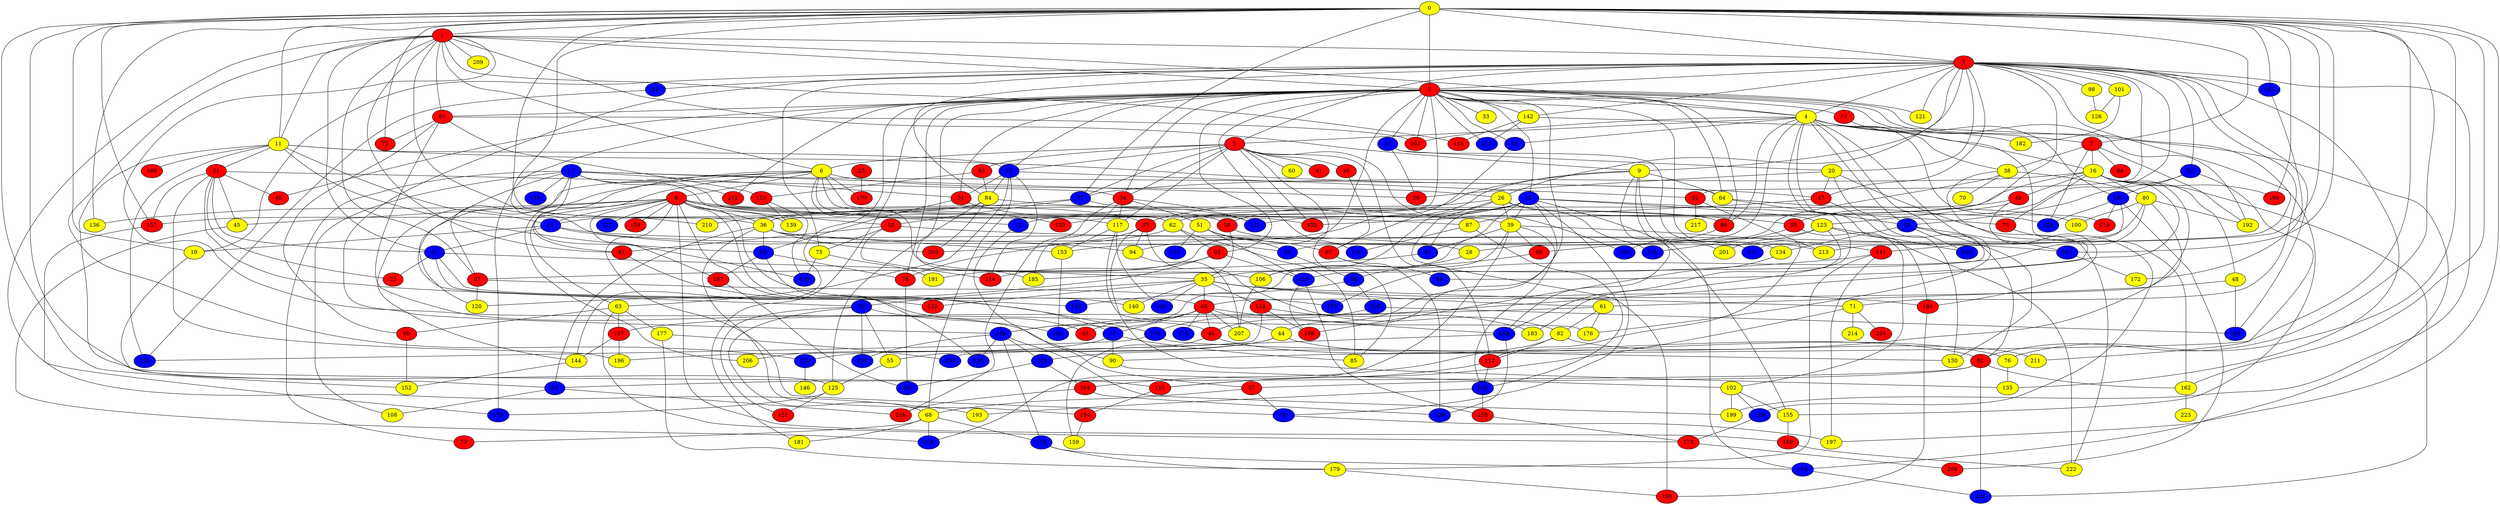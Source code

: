 graph {
0 [style = filled fillcolor = yellow];
1 [style = filled fillcolor = red];
2 [style = filled fillcolor = red];
3 [style = filled fillcolor = red];
4 [style = filled fillcolor = yellow];
5 [style = filled fillcolor = red];
6 [style = filled fillcolor = yellow];
7 [style = filled fillcolor = red];
8 [style = filled fillcolor = red];
9 [style = filled fillcolor = yellow];
10 [style = filled fillcolor = blue];
11 [style = filled fillcolor = yellow];
12 [style = filled fillcolor = blue];
13 [style = filled fillcolor = blue];
14 [style = filled fillcolor = blue];
15 [style = filled fillcolor = blue];
16 [style = filled fillcolor = yellow];
17 [style = filled fillcolor = blue];
18 [style = filled fillcolor = red];
19 [style = filled fillcolor = yellow];
20 [style = filled fillcolor = yellow];
21 [style = filled fillcolor = red];
22 [style = filled fillcolor = blue];
23 [style = filled fillcolor = red];
24 [style = filled fillcolor = blue];
25 [style = filled fillcolor = red];
26 [style = filled fillcolor = yellow];
27 [style = filled fillcolor = blue];
28 [style = filled fillcolor = yellow];
29 [style = filled fillcolor = red];
30 [style = filled fillcolor = red];
31 [style = filled fillcolor = red];
32 [style = filled fillcolor = red];
33 [style = filled fillcolor = yellow];
34 [style = filled fillcolor = red];
35 [style = filled fillcolor = yellow];
36 [style = filled fillcolor = yellow];
37 [style = filled fillcolor = red];
38 [style = filled fillcolor = yellow];
39 [style = filled fillcolor = yellow];
40 [style = filled fillcolor = red];
41 [style = filled fillcolor = red];
42 [style = filled fillcolor = blue];
43 [style = filled fillcolor = red];
44 [style = filled fillcolor = yellow];
45 [style = filled fillcolor = yellow];
46 [style = filled fillcolor = red];
47 [style = filled fillcolor = red];
48 [style = filled fillcolor = yellow];
49 [style = filled fillcolor = red];
50 [style = filled fillcolor = blue];
51 [style = filled fillcolor = yellow];
52 [style = filled fillcolor = red];
53 [style = filled fillcolor = red];
54 [style = filled fillcolor = blue];
55 [style = filled fillcolor = yellow];
56 [style = filled fillcolor = blue];
57 [style = filled fillcolor = red];
58 [style = filled fillcolor = blue];
59 [style = filled fillcolor = blue];
60 [style = filled fillcolor = yellow];
61 [style = filled fillcolor = yellow];
62 [style = filled fillcolor = yellow];
63 [style = filled fillcolor = yellow];
64 [style = filled fillcolor = yellow];
65 [style = filled fillcolor = red];
66 [style = filled fillcolor = blue];
67 [style = filled fillcolor = red];
68 [style = filled fillcolor = yellow];
69 [style = filled fillcolor = red];
70 [style = filled fillcolor = yellow];
71 [style = filled fillcolor = yellow];
72 [style = filled fillcolor = red];
73 [style = filled fillcolor = red];
74 [style = filled fillcolor = red];
75 [style = filled fillcolor = yellow];
76 [style = filled fillcolor = yellow];
77 [style = filled fillcolor = blue];
78 [style = filled fillcolor = red];
79 [style = filled fillcolor = red];
80 [style = filled fillcolor = yellow];
81 [style = filled fillcolor = red];
82 [style = filled fillcolor = yellow];
83 [style = filled fillcolor = red];
84 [style = filled fillcolor = yellow];
85 [style = filled fillcolor = yellow];
86 [style = filled fillcolor = red];
87 [style = filled fillcolor = yellow];
88 [style = filled fillcolor = red];
89 [style = filled fillcolor = red];
90 [style = filled fillcolor = yellow];
91 [style = filled fillcolor = red];
92 [style = filled fillcolor = red];
93 [style = filled fillcolor = blue];
94 [style = filled fillcolor = yellow];
95 [style = filled fillcolor = red];
96 [style = filled fillcolor = blue];
97 [style = filled fillcolor = red];
98 [style = filled fillcolor = yellow];
99 [style = filled fillcolor = blue];
100 [style = filled fillcolor = yellow];
101 [style = filled fillcolor = yellow];
102 [style = filled fillcolor = yellow];
103 [style = filled fillcolor = red];
104 [style = filled fillcolor = blue];
105 [style = filled fillcolor = blue];
106 [style = filled fillcolor = yellow];
107 [style = filled fillcolor = blue];
108 [style = filled fillcolor = yellow];
109 [style = filled fillcolor = blue];
110 [style = filled fillcolor = blue];
111 [style = filled fillcolor = blue];
112 [style = filled fillcolor = red];
113 [style = filled fillcolor = red];
114 [style = filled fillcolor = red];
115 [style = filled fillcolor = red];
116 [style = filled fillcolor = blue];
117 [style = filled fillcolor = yellow];
118 [style = filled fillcolor = blue];
119 [style = filled fillcolor = red];
120 [style = filled fillcolor = yellow];
121 [style = filled fillcolor = yellow];
122 [style = filled fillcolor = red];
123 [style = filled fillcolor = yellow];
124 [style = filled fillcolor = red];
125 [style = filled fillcolor = yellow];
126 [style = filled fillcolor = yellow];
127 [style = filled fillcolor = blue];
128 [style = filled fillcolor = blue];
129 [style = filled fillcolor = blue];
130 [style = filled fillcolor = yellow];
131 [style = filled fillcolor = blue];
132 [style = filled fillcolor = blue];
133 [style = filled fillcolor = red];
134 [style = filled fillcolor = yellow];
135 [style = filled fillcolor = yellow];
136 [style = filled fillcolor = yellow];
137 [style = filled fillcolor = red];
138 [style = filled fillcolor = red];
139 [style = filled fillcolor = yellow];
140 [style = filled fillcolor = yellow];
141 [style = filled fillcolor = red];
142 [style = filled fillcolor = yellow];
143 [style = filled fillcolor = red];
144 [style = filled fillcolor = yellow];
145 [style = filled fillcolor = blue];
146 [style = filled fillcolor = yellow];
147 [style = filled fillcolor = blue];
148 [style = filled fillcolor = blue];
149 [style = filled fillcolor = blue];
150 [style = filled fillcolor = blue];
151 [style = filled fillcolor = red];
152 [style = filled fillcolor = yellow];
153 [style = filled fillcolor = yellow];
154 [style = filled fillcolor = red];
155 [style = filled fillcolor = yellow];
156 [style = filled fillcolor = blue];
157 [style = filled fillcolor = red];
158 [style = filled fillcolor = red];
159 [style = filled fillcolor = yellow];
160 [style = filled fillcolor = red];
161 [style = filled fillcolor = blue];
162 [style = filled fillcolor = yellow];
163 [style = filled fillcolor = blue];
164 [style = filled fillcolor = red];
165 [style = filled fillcolor = blue];
166 [style = filled fillcolor = red];
167 [style = filled fillcolor = blue];
168 [style = filled fillcolor = red];
169 [style = filled fillcolor = blue];
170 [style = filled fillcolor = red];
171 [style = filled fillcolor = blue];
172 [style = filled fillcolor = yellow];
173 [style = filled fillcolor = red];
174 [style = filled fillcolor = blue];
175 [style = filled fillcolor = blue];
176 [style = filled fillcolor = yellow];
177 [style = filled fillcolor = yellow];
178 [style = filled fillcolor = blue];
179 [style = filled fillcolor = yellow];
180 [style = filled fillcolor = blue];
181 [style = filled fillcolor = yellow];
182 [style = filled fillcolor = yellow];
183 [style = filled fillcolor = yellow];
184 [style = filled fillcolor = blue];
185 [style = filled fillcolor = yellow];
186 [style = filled fillcolor = blue];
187 [style = filled fillcolor = red];
188 [style = filled fillcolor = red];
189 [style = filled fillcolor = red];
190 [style = filled fillcolor = red];
191 [style = filled fillcolor = yellow];
192 [style = filled fillcolor = yellow];
193 [style = filled fillcolor = yellow];
194 [style = filled fillcolor = blue];
195 [style = filled fillcolor = red];
196 [style = filled fillcolor = yellow];
197 [style = filled fillcolor = yellow];
198 [style = filled fillcolor = blue];
199 [style = filled fillcolor = yellow];
200 [style = filled fillcolor = blue];
201 [style = filled fillcolor = yellow];
202 [style = filled fillcolor = blue];
203 [style = filled fillcolor = red];
204 [style = filled fillcolor = blue];
205 [style = filled fillcolor = blue];
206 [style = filled fillcolor = yellow];
207 [style = filled fillcolor = yellow];
208 [style = filled fillcolor = red];
209 [style = filled fillcolor = yellow];
210 [style = filled fillcolor = yellow];
211 [style = filled fillcolor = yellow];
212 [style = filled fillcolor = red];
213 [style = filled fillcolor = yellow];
214 [style = filled fillcolor = yellow];
215 [style = filled fillcolor = blue];
216 [style = filled fillcolor = red];
217 [style = filled fillcolor = yellow];
218 [style = filled fillcolor = blue];
219 [style = filled fillcolor = blue];
220 [style = filled fillcolor = blue];
221 [style = filled fillcolor = blue];
222 [style = filled fillcolor = yellow];
223 [style = filled fillcolor = yellow];
224 [style = filled fillcolor = red];
0 -- 7;
0 -- 3;
0 -- 2;
0 -- 1;
0 -- 11;
0 -- 19;
0 -- 27;
0 -- 36;
0 -- 52;
0 -- 56;
0 -- 72;
0 -- 76;
0 -- 90;
0 -- 115;
0 -- 136;
0 -- 152;
0 -- 157;
0 -- 161;
0 -- 162;
0 -- 166;
0 -- 167;
0 -- 197;
0 -- 213;
1 -- 2;
1 -- 3;
1 -- 4;
1 -- 6;
1 -- 9;
1 -- 11;
1 -- 22;
1 -- 46;
1 -- 65;
1 -- 91;
1 -- 97;
1 -- 110;
1 -- 143;
1 -- 193;
1 -- 209;
1 -- 210;
2 -- 3;
2 -- 4;
2 -- 5;
2 -- 9;
2 -- 19;
2 -- 20;
2 -- 24;
2 -- 26;
2 -- 28;
2 -- 32;
2 -- 47;
2 -- 54;
2 -- 71;
2 -- 75;
2 -- 84;
2 -- 87;
2 -- 95;
2 -- 98;
2 -- 101;
2 -- 121;
2 -- 135;
2 -- 142;
2 -- 148;
2 -- 161;
2 -- 180;
2 -- 199;
3 -- 4;
3 -- 10;
3 -- 13;
3 -- 14;
3 -- 15;
3 -- 31;
3 -- 33;
3 -- 34;
3 -- 40;
3 -- 46;
3 -- 58;
3 -- 64;
3 -- 65;
3 -- 74;
3 -- 78;
3 -- 86;
3 -- 92;
3 -- 103;
3 -- 105;
3 -- 112;
3 -- 121;
3 -- 142;
3 -- 144;
3 -- 155;
3 -- 178;
3 -- 181;
3 -- 185;
3 -- 191;
3 -- 192;
3 -- 212;
3 -- 215;
3 -- 221;
4 -- 5;
4 -- 7;
4 -- 16;
4 -- 38;
4 -- 56;
4 -- 58;
4 -- 86;
4 -- 93;
4 -- 103;
4 -- 119;
4 -- 129;
4 -- 176;
4 -- 182;
4 -- 183;
4 -- 189;
5 -- 6;
5 -- 15;
5 -- 27;
5 -- 30;
5 -- 34;
5 -- 41;
5 -- 60;
5 -- 83;
5 -- 85;
5 -- 112;
5 -- 117;
5 -- 169;
5 -- 195;
6 -- 8;
6 -- 26;
6 -- 39;
6 -- 91;
6 -- 106;
6 -- 117;
6 -- 120;
6 -- 144;
6 -- 170;
6 -- 195;
6 -- 206;
7 -- 16;
7 -- 38;
7 -- 88;
7 -- 165;
7 -- 192;
8 -- 12;
8 -- 14;
8 -- 18;
8 -- 36;
8 -- 37;
8 -- 45;
8 -- 63;
8 -- 77;
8 -- 81;
8 -- 87;
8 -- 127;
8 -- 133;
8 -- 136;
8 -- 139;
8 -- 140;
8 -- 147;
8 -- 158;
8 -- 160;
8 -- 187;
9 -- 12;
9 -- 64;
9 -- 67;
9 -- 184;
9 -- 201;
9 -- 219;
10 -- 20;
10 -- 29;
10 -- 134;
11 -- 14;
11 -- 15;
11 -- 21;
11 -- 47;
11 -- 66;
11 -- 125;
11 -- 156;
11 -- 168;
12 -- 57;
13 -- 18;
13 -- 35;
13 -- 37;
13 -- 39;
13 -- 42;
13 -- 44;
13 -- 73;
13 -- 123;
13 -- 133;
13 -- 147;
13 -- 155;
14 -- 19;
14 -- 22;
14 -- 28;
14 -- 94;
15 -- 31;
15 -- 32;
15 -- 63;
15 -- 68;
15 -- 84;
15 -- 114;
16 -- 27;
16 -- 43;
16 -- 48;
16 -- 49;
16 -- 73;
16 -- 80;
16 -- 99;
16 -- 131;
16 -- 166;
16 -- 220;
17 -- 29;
17 -- 31;
17 -- 53;
17 -- 62;
17 -- 64;
17 -- 79;
17 -- 97;
17 -- 108;
17 -- 118;
17 -- 122;
17 -- 145;
17 -- 212;
18 -- 35;
18 -- 213;
19 -- 59;
20 -- 29;
20 -- 47;
20 -- 52;
20 -- 222;
21 -- 22;
21 -- 23;
21 -- 34;
21 -- 40;
21 -- 45;
21 -- 50;
21 -- 157;
21 -- 196;
22 -- 23;
22 -- 35;
22 -- 43;
22 -- 132;
24 -- 156;
25 -- 170;
26 -- 36;
26 -- 39;
26 -- 106;
26 -- 165;
26 -- 190;
26 -- 218;
27 -- 53;
27 -- 86;
27 -- 210;
28 -- 106;
30 -- 67;
31 -- 66;
31 -- 131;
32 -- 213;
32 -- 217;
34 -- 51;
34 -- 117;
34 -- 131;
34 -- 185;
34 -- 216;
35 -- 43;
35 -- 50;
35 -- 61;
35 -- 71;
35 -- 122;
35 -- 124;
35 -- 140;
35 -- 189;
35 -- 205;
36 -- 59;
36 -- 66;
36 -- 111;
36 -- 153;
36 -- 154;
36 -- 203;
37 -- 78;
37 -- 82;
37 -- 94;
37 -- 135;
38 -- 70;
38 -- 80;
38 -- 89;
38 -- 202;
39 -- 42;
39 -- 89;
39 -- 104;
39 -- 128;
39 -- 141;
39 -- 148;
42 -- 97;
43 -- 44;
43 -- 46;
43 -- 77;
43 -- 81;
43 -- 148;
43 -- 175;
43 -- 184;
43 -- 207;
44 -- 55;
44 -- 76;
44 -- 110;
45 -- 104;
46 -- 52;
46 -- 159;
47 -- 130;
47 -- 195;
48 -- 61;
48 -- 180;
49 -- 62;
49 -- 123;
49 -- 189;
50 -- 55;
50 -- 68;
50 -- 151;
50 -- 194;
50 -- 202;
51 -- 56;
51 -- 67;
51 -- 129;
51 -- 171;
52 -- 57;
52 -- 59;
52 -- 162;
52 -- 220;
53 -- 75;
53 -- 91;
53 -- 114;
53 -- 167;
54 -- 93;
54 -- 105;
54 -- 211;
55 -- 125;
56 -- 96;
57 -- 68;
57 -- 147;
58 -- 94;
59 -- 108;
59 -- 216;
61 -- 82;
61 -- 137;
61 -- 176;
62 -- 85;
62 -- 92;
62 -- 203;
63 -- 69;
63 -- 137;
63 -- 173;
63 -- 177;
64 -- 93;
64 -- 100;
65 -- 69;
65 -- 72;
65 -- 90;
65 -- 103;
65 -- 113;
66 -- 78;
66 -- 150;
66 -- 187;
67 -- 99;
67 -- 198;
68 -- 79;
68 -- 104;
68 -- 174;
68 -- 181;
69 -- 152;
71 -- 115;
71 -- 214;
71 -- 224;
73 -- 149;
74 -- 162;
75 -- 145;
75 -- 191;
76 -- 135;
77 -- 85;
77 -- 90;
77 -- 206;
78 -- 200;
80 -- 100;
80 -- 107;
80 -- 111;
80 -- 163;
80 -- 192;
82 -- 112;
82 -- 164;
82 -- 211;
83 -- 84;
83 -- 113;
84 -- 95;
84 -- 125;
84 -- 157;
84 -- 203;
86 -- 169;
87 -- 128;
87 -- 221;
89 -- 96;
90 -- 102;
91 -- 116;
92 -- 114;
92 -- 120;
92 -- 129;
93 -- 130;
93 -- 134;
93 -- 167;
93 -- 186;
94 -- 207;
95 -- 102;
95 -- 218;
96 -- 109;
96 -- 132;
97 -- 107;
97 -- 120;
98 -- 126;
101 -- 126;
101 -- 182;
102 -- 149;
102 -- 155;
102 -- 199;
105 -- 119;
105 -- 141;
105 -- 165;
105 -- 208;
106 -- 207;
109 -- 116;
109 -- 180;
110 -- 146;
112 -- 115;
112 -- 128;
113 -- 139;
113 -- 145;
115 -- 154;
116 -- 130;
116 -- 156;
117 -- 153;
117 -- 176;
117 -- 205;
123 -- 153;
123 -- 184;
123 -- 186;
123 -- 201;
123 -- 222;
124 -- 183;
124 -- 188;
124 -- 196;
125 -- 151;
125 -- 178;
128 -- 138;
128 -- 193;
129 -- 138;
129 -- 188;
134 -- 188;
137 -- 144;
137 -- 196;
138 -- 173;
141 -- 179;
141 -- 185;
141 -- 197;
142 -- 143;
142 -- 215;
142 -- 219;
144 -- 152;
147 -- 197;
148 -- 150;
148 -- 163;
148 -- 174;
148 -- 194;
148 -- 199;
149 -- 173;
153 -- 202;
154 -- 159;
155 -- 160;
157 -- 178;
160 -- 222;
161 -- 172;
162 -- 223;
163 -- 164;
163 -- 200;
164 -- 198;
164 -- 216;
167 -- 172;
173 -- 208;
174 -- 179;
174 -- 219;
177 -- 179;
177 -- 204;
179 -- 190;
184 -- 198;
184 -- 204;
187 -- 200;
189 -- 190;
219 -- 220;
}
